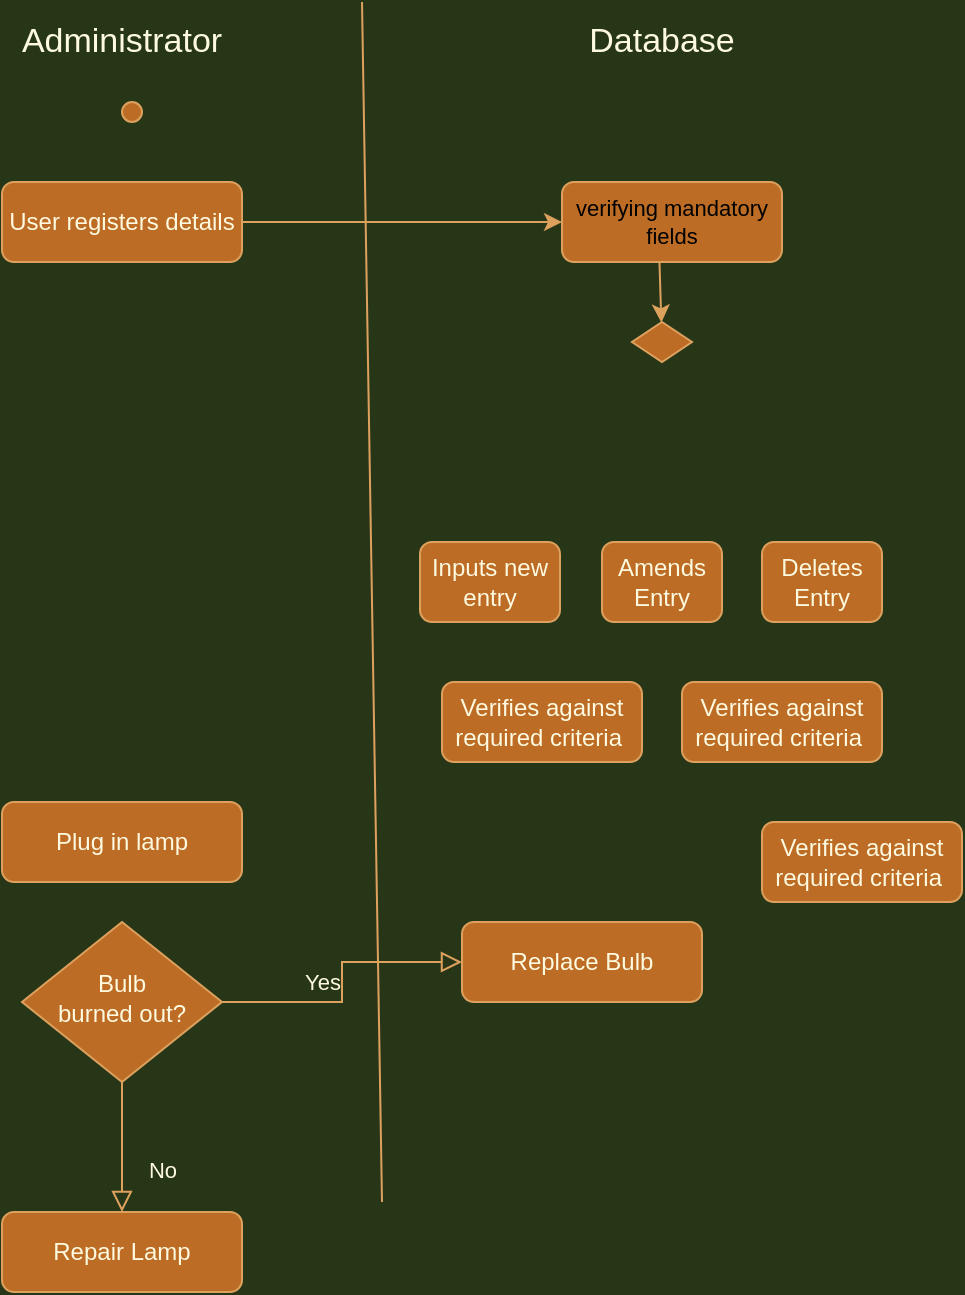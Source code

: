 <mxfile version="13.10.0" type="embed" pages="4">
    <diagram id="C5RBs43oDa-KdzZeNtuy" name="Page-1">
        <mxGraphModel dx="554" dy="2001" grid="1" gridSize="10" guides="1" tooltips="1" connect="1" arrows="1" fold="1" page="1" pageScale="1" pageWidth="827" pageHeight="1169" background="#283618" math="0" shadow="0">
            <root>
                <mxCell id="WIyWlLk6GJQsqaUBKTNV-0"/>
                <mxCell id="WIyWlLk6GJQsqaUBKTNV-1" parent="WIyWlLk6GJQsqaUBKTNV-0"/>
                <mxCell id="WIyWlLk6GJQsqaUBKTNV-3" value="Inputs new entry&lt;br&gt;" style="rounded=1;whiteSpace=wrap;html=1;fontSize=12;glass=0;strokeWidth=1;shadow=0;fillColor=#BC6C25;strokeColor=#DDA15E;fontColor=#FEFAE0;" parent="WIyWlLk6GJQsqaUBKTNV-1" vertex="1">
                    <mxGeometry x="379" y="230" width="70" height="40" as="geometry"/>
                </mxCell>
                <mxCell id="WIyWlLk6GJQsqaUBKTNV-7" value="Plug in lamp" style="rounded=1;whiteSpace=wrap;html=1;fontSize=12;glass=0;strokeWidth=1;shadow=0;fillColor=#BC6C25;strokeColor=#DDA15E;fontColor=#FEFAE0;" parent="WIyWlLk6GJQsqaUBKTNV-1" vertex="1">
                    <mxGeometry x="170" y="360" width="120" height="40" as="geometry"/>
                </mxCell>
                <mxCell id="WIyWlLk6GJQsqaUBKTNV-8" value="No" style="rounded=0;html=1;jettySize=auto;orthogonalLoop=1;fontSize=11;endArrow=block;endFill=0;endSize=8;strokeWidth=1;shadow=0;labelBackgroundColor=none;edgeStyle=orthogonalEdgeStyle;strokeColor=#DDA15E;fontColor=#FEFAE0;" parent="WIyWlLk6GJQsqaUBKTNV-1" source="WIyWlLk6GJQsqaUBKTNV-10" target="WIyWlLk6GJQsqaUBKTNV-11" edge="1">
                    <mxGeometry x="0.333" y="20" relative="1" as="geometry">
                        <mxPoint as="offset"/>
                    </mxGeometry>
                </mxCell>
                <mxCell id="WIyWlLk6GJQsqaUBKTNV-9" value="Yes" style="edgeStyle=orthogonalEdgeStyle;rounded=0;html=1;jettySize=auto;orthogonalLoop=1;fontSize=11;endArrow=block;endFill=0;endSize=8;strokeWidth=1;shadow=0;labelBackgroundColor=none;strokeColor=#DDA15E;fontColor=#FEFAE0;" parent="WIyWlLk6GJQsqaUBKTNV-1" source="WIyWlLk6GJQsqaUBKTNV-10" target="WIyWlLk6GJQsqaUBKTNV-12" edge="1">
                    <mxGeometry y="10" relative="1" as="geometry">
                        <mxPoint as="offset"/>
                    </mxGeometry>
                </mxCell>
                <mxCell id="WIyWlLk6GJQsqaUBKTNV-10" value="Bulb&lt;br&gt;burned out?" style="rhombus;whiteSpace=wrap;html=1;shadow=0;fontFamily=Helvetica;fontSize=12;align=center;strokeWidth=1;spacing=6;spacingTop=-4;fillColor=#BC6C25;strokeColor=#DDA15E;fontColor=#FEFAE0;" parent="WIyWlLk6GJQsqaUBKTNV-1" vertex="1">
                    <mxGeometry x="180" y="420" width="100" height="80" as="geometry"/>
                </mxCell>
                <mxCell id="WIyWlLk6GJQsqaUBKTNV-11" value="Repair Lamp" style="rounded=1;whiteSpace=wrap;html=1;fontSize=12;glass=0;strokeWidth=1;shadow=0;fillColor=#BC6C25;strokeColor=#DDA15E;fontColor=#FEFAE0;" parent="WIyWlLk6GJQsqaUBKTNV-1" vertex="1">
                    <mxGeometry x="170" y="565" width="120" height="40" as="geometry"/>
                </mxCell>
                <mxCell id="WIyWlLk6GJQsqaUBKTNV-12" value="Replace Bulb" style="rounded=1;whiteSpace=wrap;html=1;fontSize=12;glass=0;strokeWidth=1;shadow=0;fillColor=#BC6C25;strokeColor=#DDA15E;fontColor=#FEFAE0;" parent="WIyWlLk6GJQsqaUBKTNV-1" vertex="1">
                    <mxGeometry x="400" y="420" width="120" height="40" as="geometry"/>
                </mxCell>
                <mxCell id="JDcqy5tTRPsX78CX3u6c-0" value="" style="ellipse;whiteSpace=wrap;html=1;aspect=fixed;fillColor=#BC6C25;strokeColor=#DDA15E;fontColor=#FEFAE0;" parent="WIyWlLk6GJQsqaUBKTNV-1" vertex="1">
                    <mxGeometry x="230" y="10" width="10" height="10" as="geometry"/>
                </mxCell>
                <mxCell id="JDcqy5tTRPsX78CX3u6c-1" value="Administrator" style="text;html=1;strokeColor=none;fillColor=none;align=center;verticalAlign=middle;whiteSpace=wrap;rounded=0;fontSize=17;fontColor=#FEFAE0;" parent="WIyWlLk6GJQsqaUBKTNV-1" vertex="1">
                    <mxGeometry x="210" y="-30" width="40" height="20" as="geometry"/>
                </mxCell>
                <mxCell id="JDcqy5tTRPsX78CX3u6c-2" value="Database" style="text;html=1;strokeColor=none;fillColor=none;align=center;verticalAlign=middle;whiteSpace=wrap;rounded=0;fontSize=17;fontColor=#FEFAE0;" parent="WIyWlLk6GJQsqaUBKTNV-1" vertex="1">
                    <mxGeometry x="480" y="-30" width="40" height="20" as="geometry"/>
                </mxCell>
                <mxCell id="JDcqy5tTRPsX78CX3u6c-4" value="Verifies against required criteria&amp;nbsp;" style="rounded=1;whiteSpace=wrap;html=1;fontSize=12;glass=0;strokeWidth=1;shadow=0;fillColor=#BC6C25;strokeColor=#DDA15E;fontColor=#FEFAE0;" parent="WIyWlLk6GJQsqaUBKTNV-1" vertex="1">
                    <mxGeometry x="550" y="370" width="100" height="40" as="geometry"/>
                </mxCell>
                <mxCell id="JDcqy5tTRPsX78CX3u6c-12" value="User registers details" style="rounded=1;whiteSpace=wrap;html=1;fontSize=12;glass=0;strokeWidth=1;shadow=0;fillColor=#BC6C25;strokeColor=#DDA15E;fontColor=#FEFAE0;" parent="WIyWlLk6GJQsqaUBKTNV-1" vertex="1">
                    <mxGeometry x="170" y="50" width="120" height="40" as="geometry"/>
                </mxCell>
                <mxCell id="JDcqy5tTRPsX78CX3u6c-14" value="" style="endArrow=none;html=1;fontSize=11;strokeColor=#DDA15E;fontColor=#FEFAE0;labelBackgroundColor=#283618;" parent="WIyWlLk6GJQsqaUBKTNV-1" edge="1">
                    <mxGeometry width="50" height="50" relative="1" as="geometry">
                        <mxPoint x="350" y="-40" as="sourcePoint"/>
                        <mxPoint x="360" y="560" as="targetPoint"/>
                    </mxGeometry>
                </mxCell>
                <mxCell id="JDcqy5tTRPsX78CX3u6c-19" value="Deletes Entry" style="rounded=1;whiteSpace=wrap;html=1;fontSize=12;glass=0;strokeWidth=1;shadow=0;fillColor=#BC6C25;strokeColor=#DDA15E;fontColor=#FEFAE0;" parent="WIyWlLk6GJQsqaUBKTNV-1" vertex="1">
                    <mxGeometry x="550" y="230" width="60" height="40" as="geometry"/>
                </mxCell>
                <mxCell id="JDcqy5tTRPsX78CX3u6c-24" value="" style="endArrow=classic;html=1;fontSize=11;exitX=1;exitY=0.5;exitDx=0;exitDy=0;strokeColor=#DDA15E;fontColor=#FEFAE0;labelBackgroundColor=#283618;" parent="WIyWlLk6GJQsqaUBKTNV-1" source="JDcqy5tTRPsX78CX3u6c-12" edge="1">
                    <mxGeometry width="50" height="50" relative="1" as="geometry">
                        <mxPoint x="240" y="100" as="sourcePoint"/>
                        <mxPoint x="450" y="70" as="targetPoint"/>
                    </mxGeometry>
                </mxCell>
                <mxCell id="JDcqy5tTRPsX78CX3u6c-25" value="Amends Entry" style="rounded=1;whiteSpace=wrap;html=1;fontSize=12;glass=0;strokeWidth=1;shadow=0;fillColor=#BC6C25;strokeColor=#DDA15E;fontColor=#FEFAE0;" parent="WIyWlLk6GJQsqaUBKTNV-1" vertex="1">
                    <mxGeometry x="470" y="230" width="60" height="40" as="geometry"/>
                </mxCell>
                <mxCell id="JDcqy5tTRPsX78CX3u6c-26" value="Verifies against required criteria&amp;nbsp;" style="rounded=1;whiteSpace=wrap;html=1;fontSize=12;glass=0;strokeWidth=1;shadow=0;fillColor=#BC6C25;strokeColor=#DDA15E;fontColor=#FEFAE0;" parent="WIyWlLk6GJQsqaUBKTNV-1" vertex="1">
                    <mxGeometry x="390" y="300" width="100" height="40" as="geometry"/>
                </mxCell>
                <mxCell id="JDcqy5tTRPsX78CX3u6c-27" value="Verifies against required criteria&amp;nbsp;" style="rounded=1;whiteSpace=wrap;html=1;fontSize=12;glass=0;strokeWidth=1;shadow=0;fillColor=#BC6C25;strokeColor=#DDA15E;fontColor=#FEFAE0;" parent="WIyWlLk6GJQsqaUBKTNV-1" vertex="1">
                    <mxGeometry x="510" y="300" width="100" height="40" as="geometry"/>
                </mxCell>
                <mxCell id="JDcqy5tTRPsX78CX3u6c-35" value="" style="endArrow=classic;html=1;fontSize=11;exitX=0.443;exitY=1.004;exitDx=0;exitDy=0;exitPerimeter=0;strokeColor=#DDA15E;fontColor=#FEFAE0;labelBackgroundColor=#283618;" parent="WIyWlLk6GJQsqaUBKTNV-1" source="JDcqy5tTRPsX78CX3u6c-38" target="JDcqy5tTRPsX78CX3u6c-42" edge="1">
                    <mxGeometry width="50" height="50" relative="1" as="geometry">
                        <mxPoint x="500" y="150" as="sourcePoint"/>
                        <mxPoint x="500" y="150" as="targetPoint"/>
                    </mxGeometry>
                </mxCell>
                <mxCell id="JDcqy5tTRPsX78CX3u6c-38" value="&lt;font color=&quot;#000000&quot;&gt;verifying mandatory fields&lt;/font&gt;" style="rounded=1;whiteSpace=wrap;html=1;fontSize=11;fontColor=#FEFAE0;fillColor=#BC6C25;strokeColor=#DDA15E;" parent="WIyWlLk6GJQsqaUBKTNV-1" vertex="1">
                    <mxGeometry x="450" y="50" width="110" height="40" as="geometry"/>
                </mxCell>
                <mxCell id="JDcqy5tTRPsX78CX3u6c-42" value="" style="rhombus;whiteSpace=wrap;html=1;fillColor=#BC6C25;strokeColor=#DDA15E;fontColor=#FEFAE0;" parent="WIyWlLk6GJQsqaUBKTNV-1" vertex="1">
                    <mxGeometry x="485" y="120" width="30" height="20" as="geometry"/>
                </mxCell>
            </root>
        </mxGraphModel>
    </diagram>
    <diagram id="2QYLpACKdUXMrDE0_cD8" name="Page-2">
        &#xa;
        <mxGraphModel dx="592" dy="600" grid="1" gridSize="10" guides="1" tooltips="1" connect="1" arrows="1" fold="1" page="1" pageScale="1" pageWidth="827" pageHeight="1169" math="0" shadow="0">
            &#xa;
            <root>
                &#xa;
                <mxCell id="qqgfnfUDWsh_pfd9i19x-0"/>
                &#xa;
                <mxCell id="qqgfnfUDWsh_pfd9i19x-1" parent="qqgfnfUDWsh_pfd9i19x-0"/>
                &#xa;
                <mxCell id="qqgfnfUDWsh_pfd9i19x-2" value="Imm&lt;font color=&quot;#000000&quot;&gt;Implementation Constraints Plan&lt;/font&gt;" style="shape=table;childLayout=tableLayout;rowLines=0;columnLines=0;startSize=40;html=1;whiteSpace=wrap;collapsible=0;recursiveResize=0;expand=0;pointerEvents=0;fontStyle=1;align=center;fillColor=#FFFFFF;gradientColor=#ffffff;fontSize=11;fontColor=#FFFFFF;" parent="qqgfnfUDWsh_pfd9i19x-1" vertex="1">
                    &#xa;
                    <mxGeometry x="90" y="120" width="600" height="480" as="geometry"/>
                    &#xa;
                </mxCell>
                &#xa;
                <mxCell id="qqgfnfUDWsh_pfd9i19x-3" value="" style="swimlane;horizontal=0;points=[[0,0.5],[1,0.5]];portConstraint=eastwest;startSize=40;html=1;whiteSpace=wrap;collapsible=0;recursiveResize=0;expand=0;pointerEvents=0;fontStyle=1" parent="qqgfnfUDWsh_pfd9i19x-2" vertex="1">
                    &#xa;
                    <mxGeometry y="40" width="600" height="147" as="geometry"/>
                    &#xa;
                </mxCell>
                &#xa;
                <mxCell id="qqgfnfUDWsh_pfd9i19x-4" value="&lt;font style=&quot;font-size: 12px&quot;&gt;Constraint Category&lt;/font&gt;" style="swimlane;connectable=0;startSize=40;html=1;whiteSpace=wrap;collapsible=0;recursiveResize=0;expand=0;pointerEvents=0;fontSize=14;" parent="qqgfnfUDWsh_pfd9i19x-3" vertex="1">
                    &#xa;
                    <mxGeometry x="40" width="187" height="147" as="geometry"/>
                    &#xa;
                </mxCell>
                &#xa;
                <mxCell id="qqgfnfUDWsh_pfd9i19x-15" value="Hardware and Software Platforms" style="text;html=1;align=center;verticalAlign=middle;resizable=0;points=[];autosize=1;fontSize=11;" parent="qqgfnfUDWsh_pfd9i19x-4" vertex="1">
                    &#xa;
                    <mxGeometry y="80" width="180" height="20" as="geometry"/>
                    &#xa;
                </mxCell>
                &#xa;
                <mxCell id="qqgfnfUDWsh_pfd9i19x-5" value="Implementation Constraint" style="swimlane;connectable=0;startSize=40;html=1;whiteSpace=wrap;collapsible=0;recursiveResize=0;expand=0;pointerEvents=0;" parent="qqgfnfUDWsh_pfd9i19x-3" vertex="1">
                    &#xa;
                    <mxGeometry x="227" width="186" height="147" as="geometry"/>
                    &#xa;
                </mxCell>
                &#xa;
                <mxCell id="qqgfnfUDWsh_pfd9i19x-6" value="Solution" style="swimlane;connectable=0;startSize=40;html=1;whiteSpace=wrap;collapsible=0;recursiveResize=0;expand=0;pointerEvents=0;" parent="qqgfnfUDWsh_pfd9i19x-3" vertex="1">
                    &#xa;
                    <mxGeometry x="413" width="187" height="147" as="geometry"/>
                    &#xa;
                </mxCell>
                &#xa;
                <mxCell id="qqgfnfUDWsh_pfd9i19x-7" value="" style="swimlane;horizontal=0;points=[[0,0.5],[1,0.5]];portConstraint=eastwest;startSize=40;html=1;whiteSpace=wrap;collapsible=0;recursiveResize=0;expand=0;pointerEvents=0;" parent="qqgfnfUDWsh_pfd9i19x-2" vertex="1">
                    &#xa;
                    <mxGeometry y="187" width="600" height="146" as="geometry"/>
                    &#xa;
                </mxCell>
                &#xa;
                <mxCell id="qqgfnfUDWsh_pfd9i19x-8" value="" style="swimlane;connectable=0;startSize=0;html=1;whiteSpace=wrap;collapsible=0;recursiveResize=0;expand=0;pointerEvents=0;" parent="qqgfnfUDWsh_pfd9i19x-7" vertex="1">
                    &#xa;
                    <mxGeometry x="40" width="187" height="146" as="geometry"/>
                    &#xa;
                </mxCell>
                &#xa;
                <mxCell id="qqgfnfUDWsh_pfd9i19x-9" value="" style="swimlane;connectable=0;startSize=0;html=1;whiteSpace=wrap;collapsible=0;recursiveResize=0;expand=0;pointerEvents=0;" parent="qqgfnfUDWsh_pfd9i19x-7" vertex="1">
                    &#xa;
                    <mxGeometry x="227" width="186" height="146" as="geometry"/>
                    &#xa;
                </mxCell>
                &#xa;
                <mxCell id="qqgfnfUDWsh_pfd9i19x-10" value="" style="swimlane;connectable=0;startSize=0;html=1;whiteSpace=wrap;collapsible=0;recursiveResize=0;expand=0;pointerEvents=0;" parent="qqgfnfUDWsh_pfd9i19x-7" vertex="1">
                    &#xa;
                    <mxGeometry x="413" width="187" height="146" as="geometry"/>
                    &#xa;
                </mxCell>
                &#xa;
                <mxCell id="qqgfnfUDWsh_pfd9i19x-11" value="" style="swimlane;horizontal=0;points=[[0,0.5],[1,0.5]];portConstraint=eastwest;startSize=40;html=1;whiteSpace=wrap;collapsible=0;recursiveResize=0;expand=0;pointerEvents=0;" parent="qqgfnfUDWsh_pfd9i19x-2" vertex="1">
                    &#xa;
                    <mxGeometry y="333" width="600" height="147" as="geometry"/>
                    &#xa;
                </mxCell>
                &#xa;
                <mxCell id="qqgfnfUDWsh_pfd9i19x-12" value="" style="swimlane;connectable=0;startSize=0;html=1;whiteSpace=wrap;collapsible=0;recursiveResize=0;expand=0;pointerEvents=0;" parent="qqgfnfUDWsh_pfd9i19x-11" vertex="1">
                    &#xa;
                    <mxGeometry x="40" width="187" height="147" as="geometry"/>
                    &#xa;
                </mxCell>
                &#xa;
                <mxCell id="qqgfnfUDWsh_pfd9i19x-13" value="" style="swimlane;connectable=0;startSize=0;html=1;whiteSpace=wrap;collapsible=0;recursiveResize=0;expand=0;pointerEvents=0;" parent="qqgfnfUDWsh_pfd9i19x-11" vertex="1">
                    &#xa;
                    <mxGeometry x="227" width="186" height="147" as="geometry"/>
                    &#xa;
                </mxCell>
                &#xa;
                <mxCell id="qqgfnfUDWsh_pfd9i19x-14" value="" style="swimlane;connectable=0;startSize=0;html=1;whiteSpace=wrap;collapsible=0;recursiveResize=0;expand=0;pointerEvents=0;" parent="qqgfnfUDWsh_pfd9i19x-11" vertex="1">
                    &#xa;
                    <mxGeometry x="413" width="187" height="147" as="geometry"/>
                    &#xa;
                </mxCell>
                &#xa;
                <mxCell id="qqgfnfUDWsh_pfd9i19x-16" value="Text" style="text;html=1;align=center;verticalAlign=middle;resizable=0;points=[];autosize=1;fontSize=14;fontColor=#000000;" parent="qqgfnfUDWsh_pfd9i19x-1" vertex="1">
                    &#xa;
                    <mxGeometry x="360" y="210" width="40" height="20" as="geometry"/>
                    &#xa;
                </mxCell>
                &#xa;
            </root>
            &#xa;
        </mxGraphModel>
        &#xa;
    </diagram>
    <diagram id="D1BVGPi_UiD6fO1uFJRp" name="Page-3">
        &#xa;
        <mxGraphModel dx="592" dy="600" grid="1" gridSize="10" guides="1" tooltips="1" connect="1" arrows="1" fold="1" page="1" pageScale="1" pageWidth="827" pageHeight="1169" math="0" shadow="0">
            &#xa;
            <root>
                &#xa;
                <mxCell id="mXFCMK3577yhVZdCGQx_-0"/>
                &#xa;
                <mxCell id="mXFCMK3577yhVZdCGQx_-1" parent="mXFCMK3577yhVZdCGQx_-0"/>
                &#xa;
                <mxCell id="mXFCMK3577yhVZdCGQx_-3" value="HomePage" style="rounded=1;whiteSpace=wrap;html=1;fillColor=#FFFFFF;gradientColor=#ffffff;fontSize=14;fontColor=#000000;" parent="mXFCMK3577yhVZdCGQx_-1" vertex="1">
                    &#xa;
                    <mxGeometry x="50" y="80" width="120" height="60" as="geometry"/>
                    &#xa;
                </mxCell>
                &#xa;
                <mxCell id="mXFCMK3577yhVZdCGQx_-6" value="" style="edgeStyle=orthogonalEdgeStyle;rounded=0;orthogonalLoop=1;jettySize=auto;html=1;fontSize=14;fontColor=#000000;" parent="mXFCMK3577yhVZdCGQx_-1" source="mXFCMK3577yhVZdCGQx_-4" target="mXFCMK3577yhVZdCGQx_-5" edge="1">
                    &#xa;
                    <mxGeometry relative="1" as="geometry">
                        &#xa;
                        <Array as="points">
                            &#xa;
                            <mxPoint x="110" y="160"/>
                            &#xa;
                            <mxPoint x="310" y="160"/>
                            &#xa;
                        </Array>
                        &#xa;
                    </mxGeometry>
                    &#xa;
                </mxCell>
                &#xa;
                <mxCell id="mXFCMK3577yhVZdCGQx_-4" value="Register Animal" style="rounded=1;whiteSpace=wrap;html=1;fillColor=#FFFFFF;gradientColor=#ffffff;fontSize=14;fontColor=#000000;" parent="mXFCMK3577yhVZdCGQx_-1" vertex="1">
                    &#xa;
                    <mxGeometry x="50" y="180" width="120" height="60" as="geometry"/>
                    &#xa;
                </mxCell>
                &#xa;
                <mxCell id="mXFCMK3577yhVZdCGQx_-9" value="" style="edgeStyle=orthogonalEdgeStyle;rounded=0;orthogonalLoop=1;jettySize=auto;html=1;fontSize=14;fontColor=#000000;" parent="mXFCMK3577yhVZdCGQx_-1" source="mXFCMK3577yhVZdCGQx_-5" target="mXFCMK3577yhVZdCGQx_-8" edge="1">
                    &#xa;
                    <mxGeometry relative="1" as="geometry">
                        &#xa;
                        <Array as="points">
                            &#xa;
                            <mxPoint x="310" y="160"/>
                            &#xa;
                            <mxPoint x="510" y="160"/>
                            &#xa;
                        </Array>
                        &#xa;
                    </mxGeometry>
                    &#xa;
                </mxCell>
                &#xa;
                <mxCell id="mXFCMK3577yhVZdCGQx_-5" value="Practices" style="rounded=1;whiteSpace=wrap;html=1;fillColor=#FFFFFF;gradientColor=#ffffff;fontSize=14;fontColor=#000000;" parent="mXFCMK3577yhVZdCGQx_-1" vertex="1">
                    &#xa;
                    <mxGeometry x="250" y="180" width="120" height="60" as="geometry"/>
                    &#xa;
                </mxCell>
                &#xa;
                <mxCell id="mXFCMK3577yhVZdCGQx_-8" value="Animals" style="rounded=1;whiteSpace=wrap;html=1;fillColor=#FFFFFF;gradientColor=#ffffff;fontSize=14;fontColor=#000000;" parent="mXFCMK3577yhVZdCGQx_-1" vertex="1">
                    &#xa;
                    <mxGeometry x="450" y="180" width="120" height="60" as="geometry"/>
                    &#xa;
                </mxCell>
                &#xa;
            </root>
            &#xa;
        </mxGraphModel>
        &#xa;
    </diagram>
    <diagram id="pZ7JOHBQG-Z5FHkLrlox" name="Page-4">
        &#xa;
        <mxGraphModel dx="592" dy="600" grid="1" gridSize="10" guides="1" tooltips="1" connect="1" arrows="1" fold="1" page="1" pageScale="1" pageWidth="827" pageHeight="1169" math="0" shadow="0">
            &#xa;
            <root>
                &#xa;
                <mxCell id="AFDIAnYJdEOhmU6g30Nl-0"/>
                &#xa;
                <mxCell id="AFDIAnYJdEOhmU6g30Nl-1" parent="AFDIAnYJdEOhmU6g30Nl-0"/>
                &#xa;
            </root>
            &#xa;
        </mxGraphModel>
        &#xa;
    </diagram>
</mxfile>